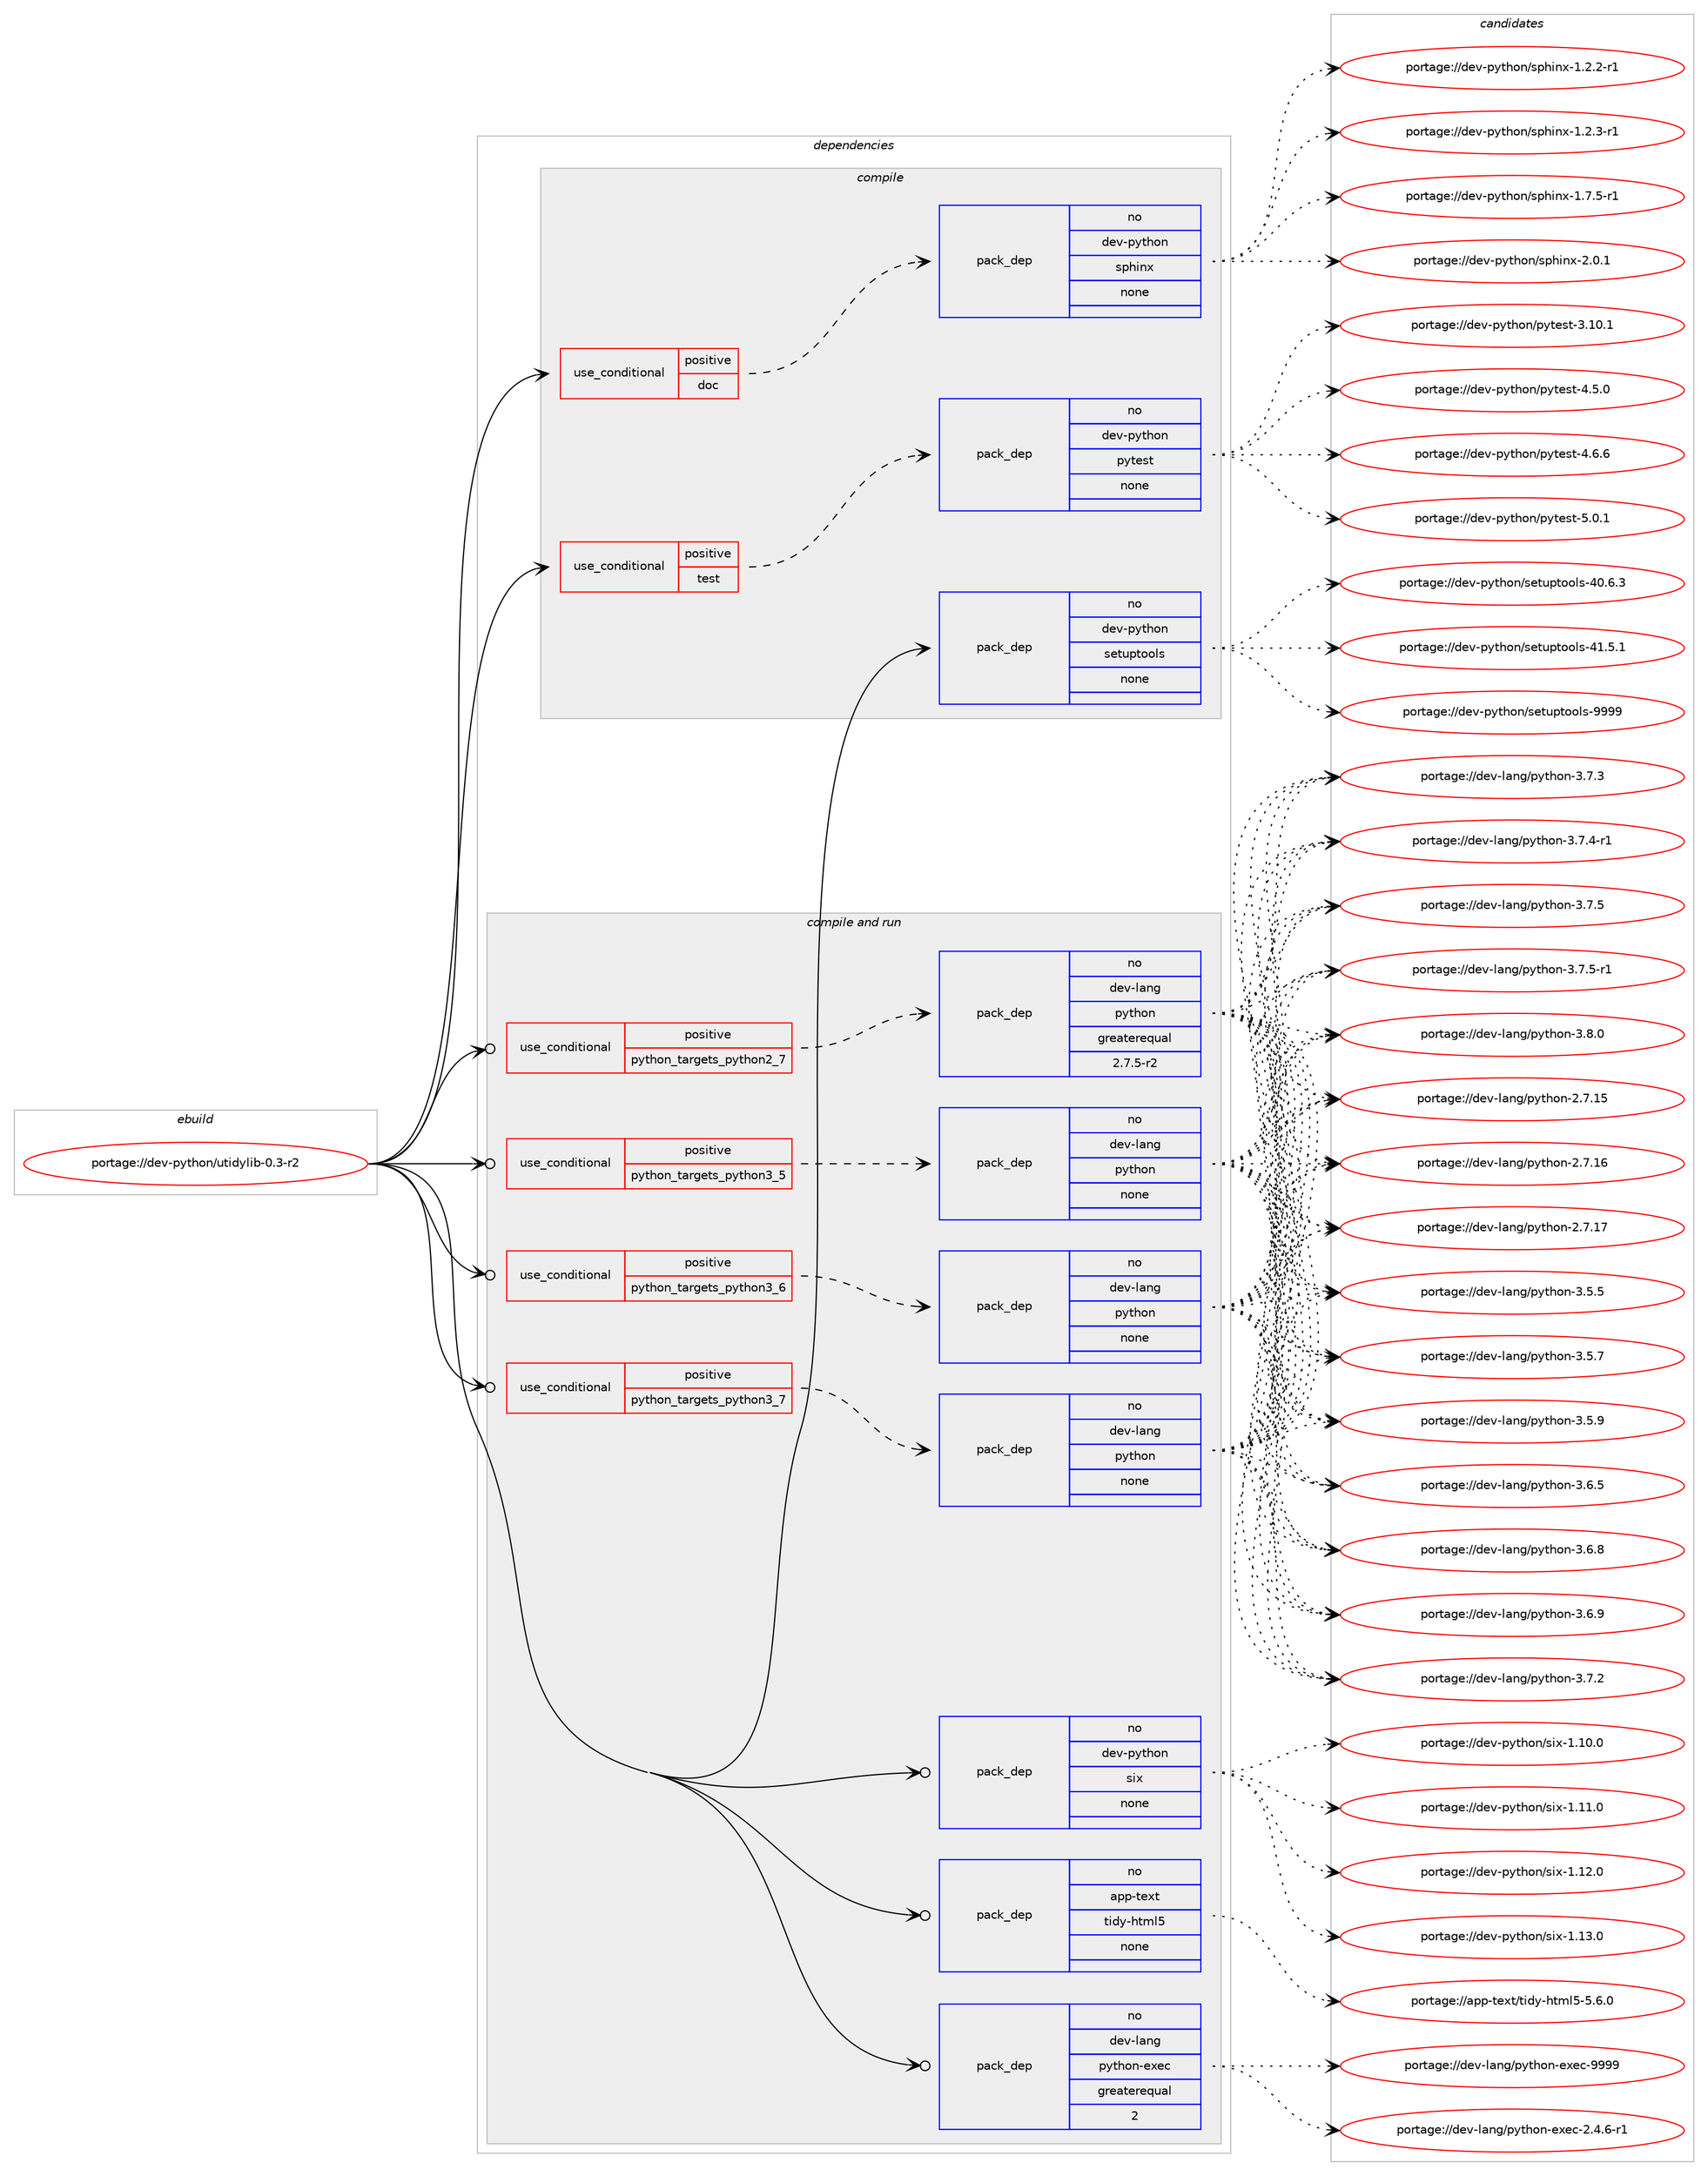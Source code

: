 digraph prolog {

# *************
# Graph options
# *************

newrank=true;
concentrate=true;
compound=true;
graph [rankdir=LR,fontname=Helvetica,fontsize=10,ranksep=1.5];#, ranksep=2.5, nodesep=0.2];
edge  [arrowhead=vee];
node  [fontname=Helvetica,fontsize=10];

# **********
# The ebuild
# **********

subgraph cluster_leftcol {
color=gray;
rank=same;
label=<<i>ebuild</i>>;
id [label="portage://dev-python/utidylib-0.3-r2", color=red, width=4, href="../dev-python/utidylib-0.3-r2.svg"];
}

# ****************
# The dependencies
# ****************

subgraph cluster_midcol {
color=gray;
label=<<i>dependencies</i>>;
subgraph cluster_compile {
fillcolor="#eeeeee";
style=filled;
label=<<i>compile</i>>;
subgraph cond40310 {
dependency177561 [label=<<TABLE BORDER="0" CELLBORDER="1" CELLSPACING="0" CELLPADDING="4"><TR><TD ROWSPAN="3" CELLPADDING="10">use_conditional</TD></TR><TR><TD>positive</TD></TR><TR><TD>doc</TD></TR></TABLE>>, shape=none, color=red];
subgraph pack133841 {
dependency177562 [label=<<TABLE BORDER="0" CELLBORDER="1" CELLSPACING="0" CELLPADDING="4" WIDTH="220"><TR><TD ROWSPAN="6" CELLPADDING="30">pack_dep</TD></TR><TR><TD WIDTH="110">no</TD></TR><TR><TD>dev-python</TD></TR><TR><TD>sphinx</TD></TR><TR><TD>none</TD></TR><TR><TD></TD></TR></TABLE>>, shape=none, color=blue];
}
dependency177561:e -> dependency177562:w [weight=20,style="dashed",arrowhead="vee"];
}
id:e -> dependency177561:w [weight=20,style="solid",arrowhead="vee"];
subgraph cond40311 {
dependency177563 [label=<<TABLE BORDER="0" CELLBORDER="1" CELLSPACING="0" CELLPADDING="4"><TR><TD ROWSPAN="3" CELLPADDING="10">use_conditional</TD></TR><TR><TD>positive</TD></TR><TR><TD>test</TD></TR></TABLE>>, shape=none, color=red];
subgraph pack133842 {
dependency177564 [label=<<TABLE BORDER="0" CELLBORDER="1" CELLSPACING="0" CELLPADDING="4" WIDTH="220"><TR><TD ROWSPAN="6" CELLPADDING="30">pack_dep</TD></TR><TR><TD WIDTH="110">no</TD></TR><TR><TD>dev-python</TD></TR><TR><TD>pytest</TD></TR><TR><TD>none</TD></TR><TR><TD></TD></TR></TABLE>>, shape=none, color=blue];
}
dependency177563:e -> dependency177564:w [weight=20,style="dashed",arrowhead="vee"];
}
id:e -> dependency177563:w [weight=20,style="solid",arrowhead="vee"];
subgraph pack133843 {
dependency177565 [label=<<TABLE BORDER="0" CELLBORDER="1" CELLSPACING="0" CELLPADDING="4" WIDTH="220"><TR><TD ROWSPAN="6" CELLPADDING="30">pack_dep</TD></TR><TR><TD WIDTH="110">no</TD></TR><TR><TD>dev-python</TD></TR><TR><TD>setuptools</TD></TR><TR><TD>none</TD></TR><TR><TD></TD></TR></TABLE>>, shape=none, color=blue];
}
id:e -> dependency177565:w [weight=20,style="solid",arrowhead="vee"];
}
subgraph cluster_compileandrun {
fillcolor="#eeeeee";
style=filled;
label=<<i>compile and run</i>>;
subgraph cond40312 {
dependency177566 [label=<<TABLE BORDER="0" CELLBORDER="1" CELLSPACING="0" CELLPADDING="4"><TR><TD ROWSPAN="3" CELLPADDING="10">use_conditional</TD></TR><TR><TD>positive</TD></TR><TR><TD>python_targets_python2_7</TD></TR></TABLE>>, shape=none, color=red];
subgraph pack133844 {
dependency177567 [label=<<TABLE BORDER="0" CELLBORDER="1" CELLSPACING="0" CELLPADDING="4" WIDTH="220"><TR><TD ROWSPAN="6" CELLPADDING="30">pack_dep</TD></TR><TR><TD WIDTH="110">no</TD></TR><TR><TD>dev-lang</TD></TR><TR><TD>python</TD></TR><TR><TD>greaterequal</TD></TR><TR><TD>2.7.5-r2</TD></TR></TABLE>>, shape=none, color=blue];
}
dependency177566:e -> dependency177567:w [weight=20,style="dashed",arrowhead="vee"];
}
id:e -> dependency177566:w [weight=20,style="solid",arrowhead="odotvee"];
subgraph cond40313 {
dependency177568 [label=<<TABLE BORDER="0" CELLBORDER="1" CELLSPACING="0" CELLPADDING="4"><TR><TD ROWSPAN="3" CELLPADDING="10">use_conditional</TD></TR><TR><TD>positive</TD></TR><TR><TD>python_targets_python3_5</TD></TR></TABLE>>, shape=none, color=red];
subgraph pack133845 {
dependency177569 [label=<<TABLE BORDER="0" CELLBORDER="1" CELLSPACING="0" CELLPADDING="4" WIDTH="220"><TR><TD ROWSPAN="6" CELLPADDING="30">pack_dep</TD></TR><TR><TD WIDTH="110">no</TD></TR><TR><TD>dev-lang</TD></TR><TR><TD>python</TD></TR><TR><TD>none</TD></TR><TR><TD></TD></TR></TABLE>>, shape=none, color=blue];
}
dependency177568:e -> dependency177569:w [weight=20,style="dashed",arrowhead="vee"];
}
id:e -> dependency177568:w [weight=20,style="solid",arrowhead="odotvee"];
subgraph cond40314 {
dependency177570 [label=<<TABLE BORDER="0" CELLBORDER="1" CELLSPACING="0" CELLPADDING="4"><TR><TD ROWSPAN="3" CELLPADDING="10">use_conditional</TD></TR><TR><TD>positive</TD></TR><TR><TD>python_targets_python3_6</TD></TR></TABLE>>, shape=none, color=red];
subgraph pack133846 {
dependency177571 [label=<<TABLE BORDER="0" CELLBORDER="1" CELLSPACING="0" CELLPADDING="4" WIDTH="220"><TR><TD ROWSPAN="6" CELLPADDING="30">pack_dep</TD></TR><TR><TD WIDTH="110">no</TD></TR><TR><TD>dev-lang</TD></TR><TR><TD>python</TD></TR><TR><TD>none</TD></TR><TR><TD></TD></TR></TABLE>>, shape=none, color=blue];
}
dependency177570:e -> dependency177571:w [weight=20,style="dashed",arrowhead="vee"];
}
id:e -> dependency177570:w [weight=20,style="solid",arrowhead="odotvee"];
subgraph cond40315 {
dependency177572 [label=<<TABLE BORDER="0" CELLBORDER="1" CELLSPACING="0" CELLPADDING="4"><TR><TD ROWSPAN="3" CELLPADDING="10">use_conditional</TD></TR><TR><TD>positive</TD></TR><TR><TD>python_targets_python3_7</TD></TR></TABLE>>, shape=none, color=red];
subgraph pack133847 {
dependency177573 [label=<<TABLE BORDER="0" CELLBORDER="1" CELLSPACING="0" CELLPADDING="4" WIDTH="220"><TR><TD ROWSPAN="6" CELLPADDING="30">pack_dep</TD></TR><TR><TD WIDTH="110">no</TD></TR><TR><TD>dev-lang</TD></TR><TR><TD>python</TD></TR><TR><TD>none</TD></TR><TR><TD></TD></TR></TABLE>>, shape=none, color=blue];
}
dependency177572:e -> dependency177573:w [weight=20,style="dashed",arrowhead="vee"];
}
id:e -> dependency177572:w [weight=20,style="solid",arrowhead="odotvee"];
subgraph pack133848 {
dependency177574 [label=<<TABLE BORDER="0" CELLBORDER="1" CELLSPACING="0" CELLPADDING="4" WIDTH="220"><TR><TD ROWSPAN="6" CELLPADDING="30">pack_dep</TD></TR><TR><TD WIDTH="110">no</TD></TR><TR><TD>app-text</TD></TR><TR><TD>tidy-html5</TD></TR><TR><TD>none</TD></TR><TR><TD></TD></TR></TABLE>>, shape=none, color=blue];
}
id:e -> dependency177574:w [weight=20,style="solid",arrowhead="odotvee"];
subgraph pack133849 {
dependency177575 [label=<<TABLE BORDER="0" CELLBORDER="1" CELLSPACING="0" CELLPADDING="4" WIDTH="220"><TR><TD ROWSPAN="6" CELLPADDING="30">pack_dep</TD></TR><TR><TD WIDTH="110">no</TD></TR><TR><TD>dev-lang</TD></TR><TR><TD>python-exec</TD></TR><TR><TD>greaterequal</TD></TR><TR><TD>2</TD></TR></TABLE>>, shape=none, color=blue];
}
id:e -> dependency177575:w [weight=20,style="solid",arrowhead="odotvee"];
subgraph pack133850 {
dependency177576 [label=<<TABLE BORDER="0" CELLBORDER="1" CELLSPACING="0" CELLPADDING="4" WIDTH="220"><TR><TD ROWSPAN="6" CELLPADDING="30">pack_dep</TD></TR><TR><TD WIDTH="110">no</TD></TR><TR><TD>dev-python</TD></TR><TR><TD>six</TD></TR><TR><TD>none</TD></TR><TR><TD></TD></TR></TABLE>>, shape=none, color=blue];
}
id:e -> dependency177576:w [weight=20,style="solid",arrowhead="odotvee"];
}
subgraph cluster_run {
fillcolor="#eeeeee";
style=filled;
label=<<i>run</i>>;
}
}

# **************
# The candidates
# **************

subgraph cluster_choices {
rank=same;
color=gray;
label=<<i>candidates</i>>;

subgraph choice133841 {
color=black;
nodesep=1;
choiceportage10010111845112121116104111110471151121041051101204549465046504511449 [label="portage://dev-python/sphinx-1.2.2-r1", color=red, width=4,href="../dev-python/sphinx-1.2.2-r1.svg"];
choiceportage10010111845112121116104111110471151121041051101204549465046514511449 [label="portage://dev-python/sphinx-1.2.3-r1", color=red, width=4,href="../dev-python/sphinx-1.2.3-r1.svg"];
choiceportage10010111845112121116104111110471151121041051101204549465546534511449 [label="portage://dev-python/sphinx-1.7.5-r1", color=red, width=4,href="../dev-python/sphinx-1.7.5-r1.svg"];
choiceportage1001011184511212111610411111047115112104105110120455046484649 [label="portage://dev-python/sphinx-2.0.1", color=red, width=4,href="../dev-python/sphinx-2.0.1.svg"];
dependency177562:e -> choiceportage10010111845112121116104111110471151121041051101204549465046504511449:w [style=dotted,weight="100"];
dependency177562:e -> choiceportage10010111845112121116104111110471151121041051101204549465046514511449:w [style=dotted,weight="100"];
dependency177562:e -> choiceportage10010111845112121116104111110471151121041051101204549465546534511449:w [style=dotted,weight="100"];
dependency177562:e -> choiceportage1001011184511212111610411111047115112104105110120455046484649:w [style=dotted,weight="100"];
}
subgraph choice133842 {
color=black;
nodesep=1;
choiceportage100101118451121211161041111104711212111610111511645514649484649 [label="portage://dev-python/pytest-3.10.1", color=red, width=4,href="../dev-python/pytest-3.10.1.svg"];
choiceportage1001011184511212111610411111047112121116101115116455246534648 [label="portage://dev-python/pytest-4.5.0", color=red, width=4,href="../dev-python/pytest-4.5.0.svg"];
choiceportage1001011184511212111610411111047112121116101115116455246544654 [label="portage://dev-python/pytest-4.6.6", color=red, width=4,href="../dev-python/pytest-4.6.6.svg"];
choiceportage1001011184511212111610411111047112121116101115116455346484649 [label="portage://dev-python/pytest-5.0.1", color=red, width=4,href="../dev-python/pytest-5.0.1.svg"];
dependency177564:e -> choiceportage100101118451121211161041111104711212111610111511645514649484649:w [style=dotted,weight="100"];
dependency177564:e -> choiceportage1001011184511212111610411111047112121116101115116455246534648:w [style=dotted,weight="100"];
dependency177564:e -> choiceportage1001011184511212111610411111047112121116101115116455246544654:w [style=dotted,weight="100"];
dependency177564:e -> choiceportage1001011184511212111610411111047112121116101115116455346484649:w [style=dotted,weight="100"];
}
subgraph choice133843 {
color=black;
nodesep=1;
choiceportage100101118451121211161041111104711510111611711211611111110811545524846544651 [label="portage://dev-python/setuptools-40.6.3", color=red, width=4,href="../dev-python/setuptools-40.6.3.svg"];
choiceportage100101118451121211161041111104711510111611711211611111110811545524946534649 [label="portage://dev-python/setuptools-41.5.1", color=red, width=4,href="../dev-python/setuptools-41.5.1.svg"];
choiceportage10010111845112121116104111110471151011161171121161111111081154557575757 [label="portage://dev-python/setuptools-9999", color=red, width=4,href="../dev-python/setuptools-9999.svg"];
dependency177565:e -> choiceportage100101118451121211161041111104711510111611711211611111110811545524846544651:w [style=dotted,weight="100"];
dependency177565:e -> choiceportage100101118451121211161041111104711510111611711211611111110811545524946534649:w [style=dotted,weight="100"];
dependency177565:e -> choiceportage10010111845112121116104111110471151011161171121161111111081154557575757:w [style=dotted,weight="100"];
}
subgraph choice133844 {
color=black;
nodesep=1;
choiceportage10010111845108971101034711212111610411111045504655464953 [label="portage://dev-lang/python-2.7.15", color=red, width=4,href="../dev-lang/python-2.7.15.svg"];
choiceportage10010111845108971101034711212111610411111045504655464954 [label="portage://dev-lang/python-2.7.16", color=red, width=4,href="../dev-lang/python-2.7.16.svg"];
choiceportage10010111845108971101034711212111610411111045504655464955 [label="portage://dev-lang/python-2.7.17", color=red, width=4,href="../dev-lang/python-2.7.17.svg"];
choiceportage100101118451089711010347112121116104111110455146534653 [label="portage://dev-lang/python-3.5.5", color=red, width=4,href="../dev-lang/python-3.5.5.svg"];
choiceportage100101118451089711010347112121116104111110455146534655 [label="portage://dev-lang/python-3.5.7", color=red, width=4,href="../dev-lang/python-3.5.7.svg"];
choiceportage100101118451089711010347112121116104111110455146534657 [label="portage://dev-lang/python-3.5.9", color=red, width=4,href="../dev-lang/python-3.5.9.svg"];
choiceportage100101118451089711010347112121116104111110455146544653 [label="portage://dev-lang/python-3.6.5", color=red, width=4,href="../dev-lang/python-3.6.5.svg"];
choiceportage100101118451089711010347112121116104111110455146544656 [label="portage://dev-lang/python-3.6.8", color=red, width=4,href="../dev-lang/python-3.6.8.svg"];
choiceportage100101118451089711010347112121116104111110455146544657 [label="portage://dev-lang/python-3.6.9", color=red, width=4,href="../dev-lang/python-3.6.9.svg"];
choiceportage100101118451089711010347112121116104111110455146554650 [label="portage://dev-lang/python-3.7.2", color=red, width=4,href="../dev-lang/python-3.7.2.svg"];
choiceportage100101118451089711010347112121116104111110455146554651 [label="portage://dev-lang/python-3.7.3", color=red, width=4,href="../dev-lang/python-3.7.3.svg"];
choiceportage1001011184510897110103471121211161041111104551465546524511449 [label="portage://dev-lang/python-3.7.4-r1", color=red, width=4,href="../dev-lang/python-3.7.4-r1.svg"];
choiceportage100101118451089711010347112121116104111110455146554653 [label="portage://dev-lang/python-3.7.5", color=red, width=4,href="../dev-lang/python-3.7.5.svg"];
choiceportage1001011184510897110103471121211161041111104551465546534511449 [label="portage://dev-lang/python-3.7.5-r1", color=red, width=4,href="../dev-lang/python-3.7.5-r1.svg"];
choiceportage100101118451089711010347112121116104111110455146564648 [label="portage://dev-lang/python-3.8.0", color=red, width=4,href="../dev-lang/python-3.8.0.svg"];
dependency177567:e -> choiceportage10010111845108971101034711212111610411111045504655464953:w [style=dotted,weight="100"];
dependency177567:e -> choiceportage10010111845108971101034711212111610411111045504655464954:w [style=dotted,weight="100"];
dependency177567:e -> choiceportage10010111845108971101034711212111610411111045504655464955:w [style=dotted,weight="100"];
dependency177567:e -> choiceportage100101118451089711010347112121116104111110455146534653:w [style=dotted,weight="100"];
dependency177567:e -> choiceportage100101118451089711010347112121116104111110455146534655:w [style=dotted,weight="100"];
dependency177567:e -> choiceportage100101118451089711010347112121116104111110455146534657:w [style=dotted,weight="100"];
dependency177567:e -> choiceportage100101118451089711010347112121116104111110455146544653:w [style=dotted,weight="100"];
dependency177567:e -> choiceportage100101118451089711010347112121116104111110455146544656:w [style=dotted,weight="100"];
dependency177567:e -> choiceportage100101118451089711010347112121116104111110455146544657:w [style=dotted,weight="100"];
dependency177567:e -> choiceportage100101118451089711010347112121116104111110455146554650:w [style=dotted,weight="100"];
dependency177567:e -> choiceportage100101118451089711010347112121116104111110455146554651:w [style=dotted,weight="100"];
dependency177567:e -> choiceportage1001011184510897110103471121211161041111104551465546524511449:w [style=dotted,weight="100"];
dependency177567:e -> choiceportage100101118451089711010347112121116104111110455146554653:w [style=dotted,weight="100"];
dependency177567:e -> choiceportage1001011184510897110103471121211161041111104551465546534511449:w [style=dotted,weight="100"];
dependency177567:e -> choiceportage100101118451089711010347112121116104111110455146564648:w [style=dotted,weight="100"];
}
subgraph choice133845 {
color=black;
nodesep=1;
choiceportage10010111845108971101034711212111610411111045504655464953 [label="portage://dev-lang/python-2.7.15", color=red, width=4,href="../dev-lang/python-2.7.15.svg"];
choiceportage10010111845108971101034711212111610411111045504655464954 [label="portage://dev-lang/python-2.7.16", color=red, width=4,href="../dev-lang/python-2.7.16.svg"];
choiceportage10010111845108971101034711212111610411111045504655464955 [label="portage://dev-lang/python-2.7.17", color=red, width=4,href="../dev-lang/python-2.7.17.svg"];
choiceportage100101118451089711010347112121116104111110455146534653 [label="portage://dev-lang/python-3.5.5", color=red, width=4,href="../dev-lang/python-3.5.5.svg"];
choiceportage100101118451089711010347112121116104111110455146534655 [label="portage://dev-lang/python-3.5.7", color=red, width=4,href="../dev-lang/python-3.5.7.svg"];
choiceportage100101118451089711010347112121116104111110455146534657 [label="portage://dev-lang/python-3.5.9", color=red, width=4,href="../dev-lang/python-3.5.9.svg"];
choiceportage100101118451089711010347112121116104111110455146544653 [label="portage://dev-lang/python-3.6.5", color=red, width=4,href="../dev-lang/python-3.6.5.svg"];
choiceportage100101118451089711010347112121116104111110455146544656 [label="portage://dev-lang/python-3.6.8", color=red, width=4,href="../dev-lang/python-3.6.8.svg"];
choiceportage100101118451089711010347112121116104111110455146544657 [label="portage://dev-lang/python-3.6.9", color=red, width=4,href="../dev-lang/python-3.6.9.svg"];
choiceportage100101118451089711010347112121116104111110455146554650 [label="portage://dev-lang/python-3.7.2", color=red, width=4,href="../dev-lang/python-3.7.2.svg"];
choiceportage100101118451089711010347112121116104111110455146554651 [label="portage://dev-lang/python-3.7.3", color=red, width=4,href="../dev-lang/python-3.7.3.svg"];
choiceportage1001011184510897110103471121211161041111104551465546524511449 [label="portage://dev-lang/python-3.7.4-r1", color=red, width=4,href="../dev-lang/python-3.7.4-r1.svg"];
choiceportage100101118451089711010347112121116104111110455146554653 [label="portage://dev-lang/python-3.7.5", color=red, width=4,href="../dev-lang/python-3.7.5.svg"];
choiceportage1001011184510897110103471121211161041111104551465546534511449 [label="portage://dev-lang/python-3.7.5-r1", color=red, width=4,href="../dev-lang/python-3.7.5-r1.svg"];
choiceportage100101118451089711010347112121116104111110455146564648 [label="portage://dev-lang/python-3.8.0", color=red, width=4,href="../dev-lang/python-3.8.0.svg"];
dependency177569:e -> choiceportage10010111845108971101034711212111610411111045504655464953:w [style=dotted,weight="100"];
dependency177569:e -> choiceportage10010111845108971101034711212111610411111045504655464954:w [style=dotted,weight="100"];
dependency177569:e -> choiceportage10010111845108971101034711212111610411111045504655464955:w [style=dotted,weight="100"];
dependency177569:e -> choiceportage100101118451089711010347112121116104111110455146534653:w [style=dotted,weight="100"];
dependency177569:e -> choiceportage100101118451089711010347112121116104111110455146534655:w [style=dotted,weight="100"];
dependency177569:e -> choiceportage100101118451089711010347112121116104111110455146534657:w [style=dotted,weight="100"];
dependency177569:e -> choiceportage100101118451089711010347112121116104111110455146544653:w [style=dotted,weight="100"];
dependency177569:e -> choiceportage100101118451089711010347112121116104111110455146544656:w [style=dotted,weight="100"];
dependency177569:e -> choiceportage100101118451089711010347112121116104111110455146544657:w [style=dotted,weight="100"];
dependency177569:e -> choiceportage100101118451089711010347112121116104111110455146554650:w [style=dotted,weight="100"];
dependency177569:e -> choiceportage100101118451089711010347112121116104111110455146554651:w [style=dotted,weight="100"];
dependency177569:e -> choiceportage1001011184510897110103471121211161041111104551465546524511449:w [style=dotted,weight="100"];
dependency177569:e -> choiceportage100101118451089711010347112121116104111110455146554653:w [style=dotted,weight="100"];
dependency177569:e -> choiceportage1001011184510897110103471121211161041111104551465546534511449:w [style=dotted,weight="100"];
dependency177569:e -> choiceportage100101118451089711010347112121116104111110455146564648:w [style=dotted,weight="100"];
}
subgraph choice133846 {
color=black;
nodesep=1;
choiceportage10010111845108971101034711212111610411111045504655464953 [label="portage://dev-lang/python-2.7.15", color=red, width=4,href="../dev-lang/python-2.7.15.svg"];
choiceportage10010111845108971101034711212111610411111045504655464954 [label="portage://dev-lang/python-2.7.16", color=red, width=4,href="../dev-lang/python-2.7.16.svg"];
choiceportage10010111845108971101034711212111610411111045504655464955 [label="portage://dev-lang/python-2.7.17", color=red, width=4,href="../dev-lang/python-2.7.17.svg"];
choiceportage100101118451089711010347112121116104111110455146534653 [label="portage://dev-lang/python-3.5.5", color=red, width=4,href="../dev-lang/python-3.5.5.svg"];
choiceportage100101118451089711010347112121116104111110455146534655 [label="portage://dev-lang/python-3.5.7", color=red, width=4,href="../dev-lang/python-3.5.7.svg"];
choiceportage100101118451089711010347112121116104111110455146534657 [label="portage://dev-lang/python-3.5.9", color=red, width=4,href="../dev-lang/python-3.5.9.svg"];
choiceportage100101118451089711010347112121116104111110455146544653 [label="portage://dev-lang/python-3.6.5", color=red, width=4,href="../dev-lang/python-3.6.5.svg"];
choiceportage100101118451089711010347112121116104111110455146544656 [label="portage://dev-lang/python-3.6.8", color=red, width=4,href="../dev-lang/python-3.6.8.svg"];
choiceportage100101118451089711010347112121116104111110455146544657 [label="portage://dev-lang/python-3.6.9", color=red, width=4,href="../dev-lang/python-3.6.9.svg"];
choiceportage100101118451089711010347112121116104111110455146554650 [label="portage://dev-lang/python-3.7.2", color=red, width=4,href="../dev-lang/python-3.7.2.svg"];
choiceportage100101118451089711010347112121116104111110455146554651 [label="portage://dev-lang/python-3.7.3", color=red, width=4,href="../dev-lang/python-3.7.3.svg"];
choiceportage1001011184510897110103471121211161041111104551465546524511449 [label="portage://dev-lang/python-3.7.4-r1", color=red, width=4,href="../dev-lang/python-3.7.4-r1.svg"];
choiceportage100101118451089711010347112121116104111110455146554653 [label="portage://dev-lang/python-3.7.5", color=red, width=4,href="../dev-lang/python-3.7.5.svg"];
choiceportage1001011184510897110103471121211161041111104551465546534511449 [label="portage://dev-lang/python-3.7.5-r1", color=red, width=4,href="../dev-lang/python-3.7.5-r1.svg"];
choiceportage100101118451089711010347112121116104111110455146564648 [label="portage://dev-lang/python-3.8.0", color=red, width=4,href="../dev-lang/python-3.8.0.svg"];
dependency177571:e -> choiceportage10010111845108971101034711212111610411111045504655464953:w [style=dotted,weight="100"];
dependency177571:e -> choiceportage10010111845108971101034711212111610411111045504655464954:w [style=dotted,weight="100"];
dependency177571:e -> choiceportage10010111845108971101034711212111610411111045504655464955:w [style=dotted,weight="100"];
dependency177571:e -> choiceportage100101118451089711010347112121116104111110455146534653:w [style=dotted,weight="100"];
dependency177571:e -> choiceportage100101118451089711010347112121116104111110455146534655:w [style=dotted,weight="100"];
dependency177571:e -> choiceportage100101118451089711010347112121116104111110455146534657:w [style=dotted,weight="100"];
dependency177571:e -> choiceportage100101118451089711010347112121116104111110455146544653:w [style=dotted,weight="100"];
dependency177571:e -> choiceportage100101118451089711010347112121116104111110455146544656:w [style=dotted,weight="100"];
dependency177571:e -> choiceportage100101118451089711010347112121116104111110455146544657:w [style=dotted,weight="100"];
dependency177571:e -> choiceportage100101118451089711010347112121116104111110455146554650:w [style=dotted,weight="100"];
dependency177571:e -> choiceportage100101118451089711010347112121116104111110455146554651:w [style=dotted,weight="100"];
dependency177571:e -> choiceportage1001011184510897110103471121211161041111104551465546524511449:w [style=dotted,weight="100"];
dependency177571:e -> choiceportage100101118451089711010347112121116104111110455146554653:w [style=dotted,weight="100"];
dependency177571:e -> choiceportage1001011184510897110103471121211161041111104551465546534511449:w [style=dotted,weight="100"];
dependency177571:e -> choiceportage100101118451089711010347112121116104111110455146564648:w [style=dotted,weight="100"];
}
subgraph choice133847 {
color=black;
nodesep=1;
choiceportage10010111845108971101034711212111610411111045504655464953 [label="portage://dev-lang/python-2.7.15", color=red, width=4,href="../dev-lang/python-2.7.15.svg"];
choiceportage10010111845108971101034711212111610411111045504655464954 [label="portage://dev-lang/python-2.7.16", color=red, width=4,href="../dev-lang/python-2.7.16.svg"];
choiceportage10010111845108971101034711212111610411111045504655464955 [label="portage://dev-lang/python-2.7.17", color=red, width=4,href="../dev-lang/python-2.7.17.svg"];
choiceportage100101118451089711010347112121116104111110455146534653 [label="portage://dev-lang/python-3.5.5", color=red, width=4,href="../dev-lang/python-3.5.5.svg"];
choiceportage100101118451089711010347112121116104111110455146534655 [label="portage://dev-lang/python-3.5.7", color=red, width=4,href="../dev-lang/python-3.5.7.svg"];
choiceportage100101118451089711010347112121116104111110455146534657 [label="portage://dev-lang/python-3.5.9", color=red, width=4,href="../dev-lang/python-3.5.9.svg"];
choiceportage100101118451089711010347112121116104111110455146544653 [label="portage://dev-lang/python-3.6.5", color=red, width=4,href="../dev-lang/python-3.6.5.svg"];
choiceportage100101118451089711010347112121116104111110455146544656 [label="portage://dev-lang/python-3.6.8", color=red, width=4,href="../dev-lang/python-3.6.8.svg"];
choiceportage100101118451089711010347112121116104111110455146544657 [label="portage://dev-lang/python-3.6.9", color=red, width=4,href="../dev-lang/python-3.6.9.svg"];
choiceportage100101118451089711010347112121116104111110455146554650 [label="portage://dev-lang/python-3.7.2", color=red, width=4,href="../dev-lang/python-3.7.2.svg"];
choiceportage100101118451089711010347112121116104111110455146554651 [label="portage://dev-lang/python-3.7.3", color=red, width=4,href="../dev-lang/python-3.7.3.svg"];
choiceportage1001011184510897110103471121211161041111104551465546524511449 [label="portage://dev-lang/python-3.7.4-r1", color=red, width=4,href="../dev-lang/python-3.7.4-r1.svg"];
choiceportage100101118451089711010347112121116104111110455146554653 [label="portage://dev-lang/python-3.7.5", color=red, width=4,href="../dev-lang/python-3.7.5.svg"];
choiceportage1001011184510897110103471121211161041111104551465546534511449 [label="portage://dev-lang/python-3.7.5-r1", color=red, width=4,href="../dev-lang/python-3.7.5-r1.svg"];
choiceportage100101118451089711010347112121116104111110455146564648 [label="portage://dev-lang/python-3.8.0", color=red, width=4,href="../dev-lang/python-3.8.0.svg"];
dependency177573:e -> choiceportage10010111845108971101034711212111610411111045504655464953:w [style=dotted,weight="100"];
dependency177573:e -> choiceportage10010111845108971101034711212111610411111045504655464954:w [style=dotted,weight="100"];
dependency177573:e -> choiceportage10010111845108971101034711212111610411111045504655464955:w [style=dotted,weight="100"];
dependency177573:e -> choiceportage100101118451089711010347112121116104111110455146534653:w [style=dotted,weight="100"];
dependency177573:e -> choiceportage100101118451089711010347112121116104111110455146534655:w [style=dotted,weight="100"];
dependency177573:e -> choiceportage100101118451089711010347112121116104111110455146534657:w [style=dotted,weight="100"];
dependency177573:e -> choiceportage100101118451089711010347112121116104111110455146544653:w [style=dotted,weight="100"];
dependency177573:e -> choiceportage100101118451089711010347112121116104111110455146544656:w [style=dotted,weight="100"];
dependency177573:e -> choiceportage100101118451089711010347112121116104111110455146544657:w [style=dotted,weight="100"];
dependency177573:e -> choiceportage100101118451089711010347112121116104111110455146554650:w [style=dotted,weight="100"];
dependency177573:e -> choiceportage100101118451089711010347112121116104111110455146554651:w [style=dotted,weight="100"];
dependency177573:e -> choiceportage1001011184510897110103471121211161041111104551465546524511449:w [style=dotted,weight="100"];
dependency177573:e -> choiceportage100101118451089711010347112121116104111110455146554653:w [style=dotted,weight="100"];
dependency177573:e -> choiceportage1001011184510897110103471121211161041111104551465546534511449:w [style=dotted,weight="100"];
dependency177573:e -> choiceportage100101118451089711010347112121116104111110455146564648:w [style=dotted,weight="100"];
}
subgraph choice133848 {
color=black;
nodesep=1;
choiceportage9711211245116101120116471161051001214510411610910853455346544648 [label="portage://app-text/tidy-html5-5.6.0", color=red, width=4,href="../app-text/tidy-html5-5.6.0.svg"];
dependency177574:e -> choiceportage9711211245116101120116471161051001214510411610910853455346544648:w [style=dotted,weight="100"];
}
subgraph choice133849 {
color=black;
nodesep=1;
choiceportage10010111845108971101034711212111610411111045101120101994550465246544511449 [label="portage://dev-lang/python-exec-2.4.6-r1", color=red, width=4,href="../dev-lang/python-exec-2.4.6-r1.svg"];
choiceportage10010111845108971101034711212111610411111045101120101994557575757 [label="portage://dev-lang/python-exec-9999", color=red, width=4,href="../dev-lang/python-exec-9999.svg"];
dependency177575:e -> choiceportage10010111845108971101034711212111610411111045101120101994550465246544511449:w [style=dotted,weight="100"];
dependency177575:e -> choiceportage10010111845108971101034711212111610411111045101120101994557575757:w [style=dotted,weight="100"];
}
subgraph choice133850 {
color=black;
nodesep=1;
choiceportage100101118451121211161041111104711510512045494649484648 [label="portage://dev-python/six-1.10.0", color=red, width=4,href="../dev-python/six-1.10.0.svg"];
choiceportage100101118451121211161041111104711510512045494649494648 [label="portage://dev-python/six-1.11.0", color=red, width=4,href="../dev-python/six-1.11.0.svg"];
choiceportage100101118451121211161041111104711510512045494649504648 [label="portage://dev-python/six-1.12.0", color=red, width=4,href="../dev-python/six-1.12.0.svg"];
choiceportage100101118451121211161041111104711510512045494649514648 [label="portage://dev-python/six-1.13.0", color=red, width=4,href="../dev-python/six-1.13.0.svg"];
dependency177576:e -> choiceportage100101118451121211161041111104711510512045494649484648:w [style=dotted,weight="100"];
dependency177576:e -> choiceportage100101118451121211161041111104711510512045494649494648:w [style=dotted,weight="100"];
dependency177576:e -> choiceportage100101118451121211161041111104711510512045494649504648:w [style=dotted,weight="100"];
dependency177576:e -> choiceportage100101118451121211161041111104711510512045494649514648:w [style=dotted,weight="100"];
}
}

}
